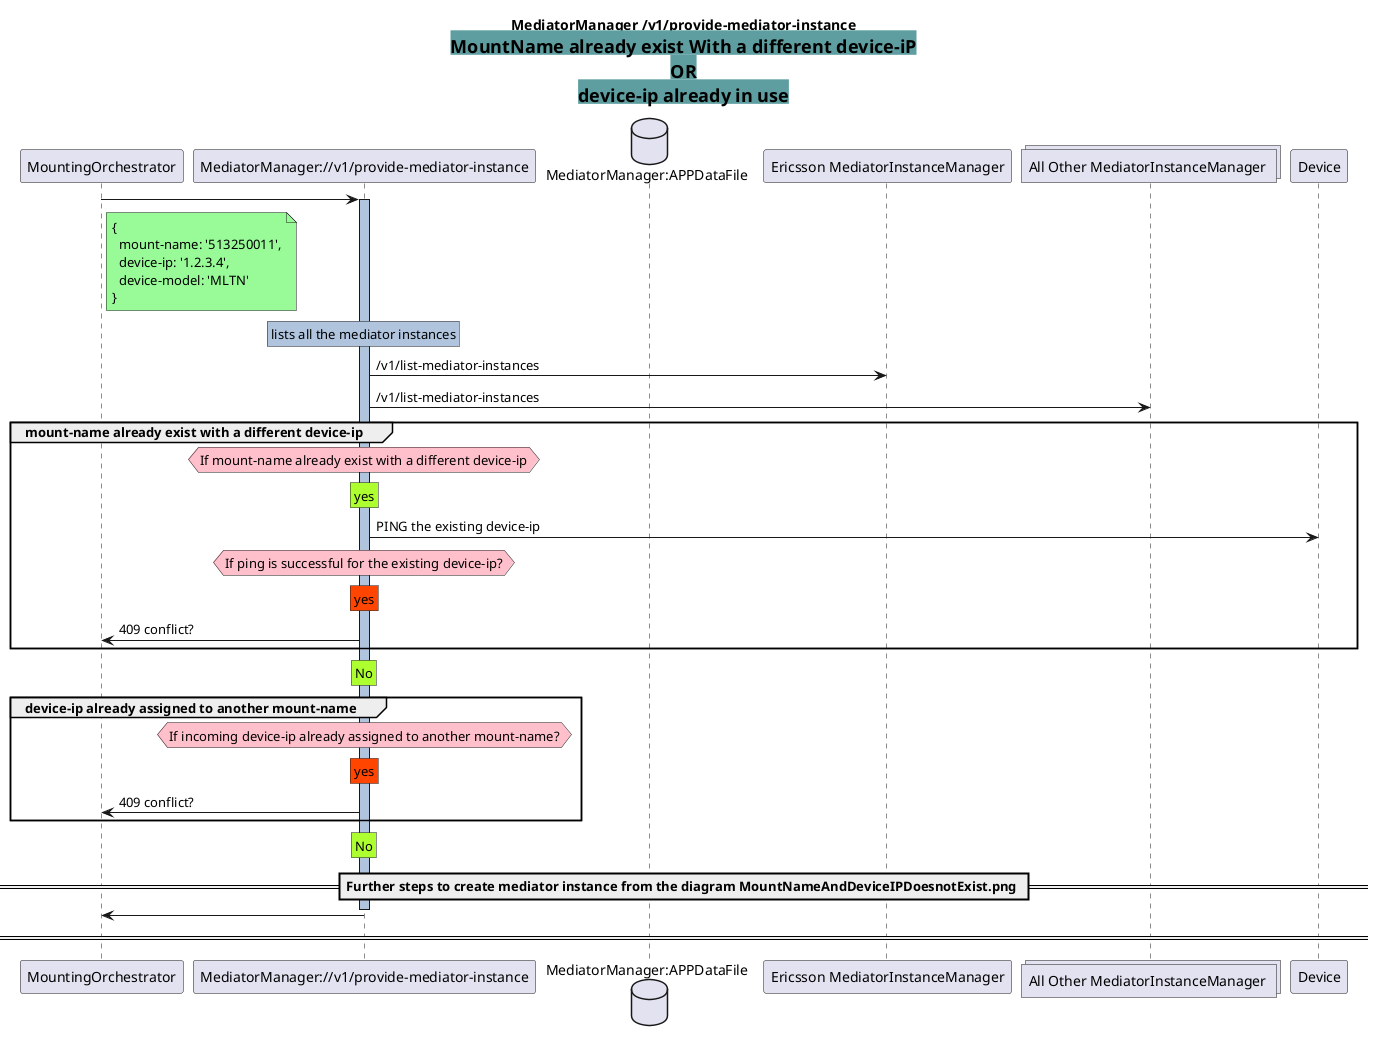 @startuml MountNameExistWithDifferentIP
skinparam responseMessageBelowArrow true

title
MediatorManager /v1/provide-mediator-instance
<back:cadetblue><size:18>MountName already exist With a different device-iP</size></back>
<back:cadetblue><size:18>OR</size></back>
<back:cadetblue><size:18>device-ip already in use</size></back>
end title

participant "MountingOrchestrator" as MO
participant "MediatorManager://v1/provide-mediator-instance" as MM
database "MediatorManager:APPDataFile" as AppData
participant "Ericsson MediatorInstanceManager" as EMIM
collections "All Other MediatorInstanceManager " as AMIM


MO -> MM : 
note right MO #PaleGreen
    { 
      mount-name: '513250011',
      device-ip: '1.2.3.4',
      device-model: 'MLTN'
    }
end note
activate MM #LightSteelBlue

rnote over MM #LightSteelBlue
    lists all the mediator instances
end note

MM -> EMIM : /v1/list-mediator-instances

MM -> AMIM : /v1/list-mediator-instances
group mount-name already exist with a different device-ip
hnote over MM #Pink
    If mount-name already exist with a different device-ip
end note
rnote over MM #GreenYellow
    yes
end note

MM -> Device : PING the existing device-ip
hnote over MM #Pink
    If ping is successful for the existing device-ip?
end note
rnote over MM #OrangeRed
    yes
end note
MM -> MO : 409 conflict?
end
rnote over MM #GreenYellow
    No
end note

group device-ip already assigned to another mount-name
hnote over MM #Pink
    If incoming device-ip already assigned to another mount-name?
end note
rnote over MM #OrangeRed
    yes
end note
MM -> MO : 409 conflict?
end
rnote over MM #GreenYellow
    No
end note


== Further steps to create mediator instance from the diagram MountNameAndDeviceIPDoesnotExist.png ==
deactivate MM
MM -> MO
== ==


@enduml